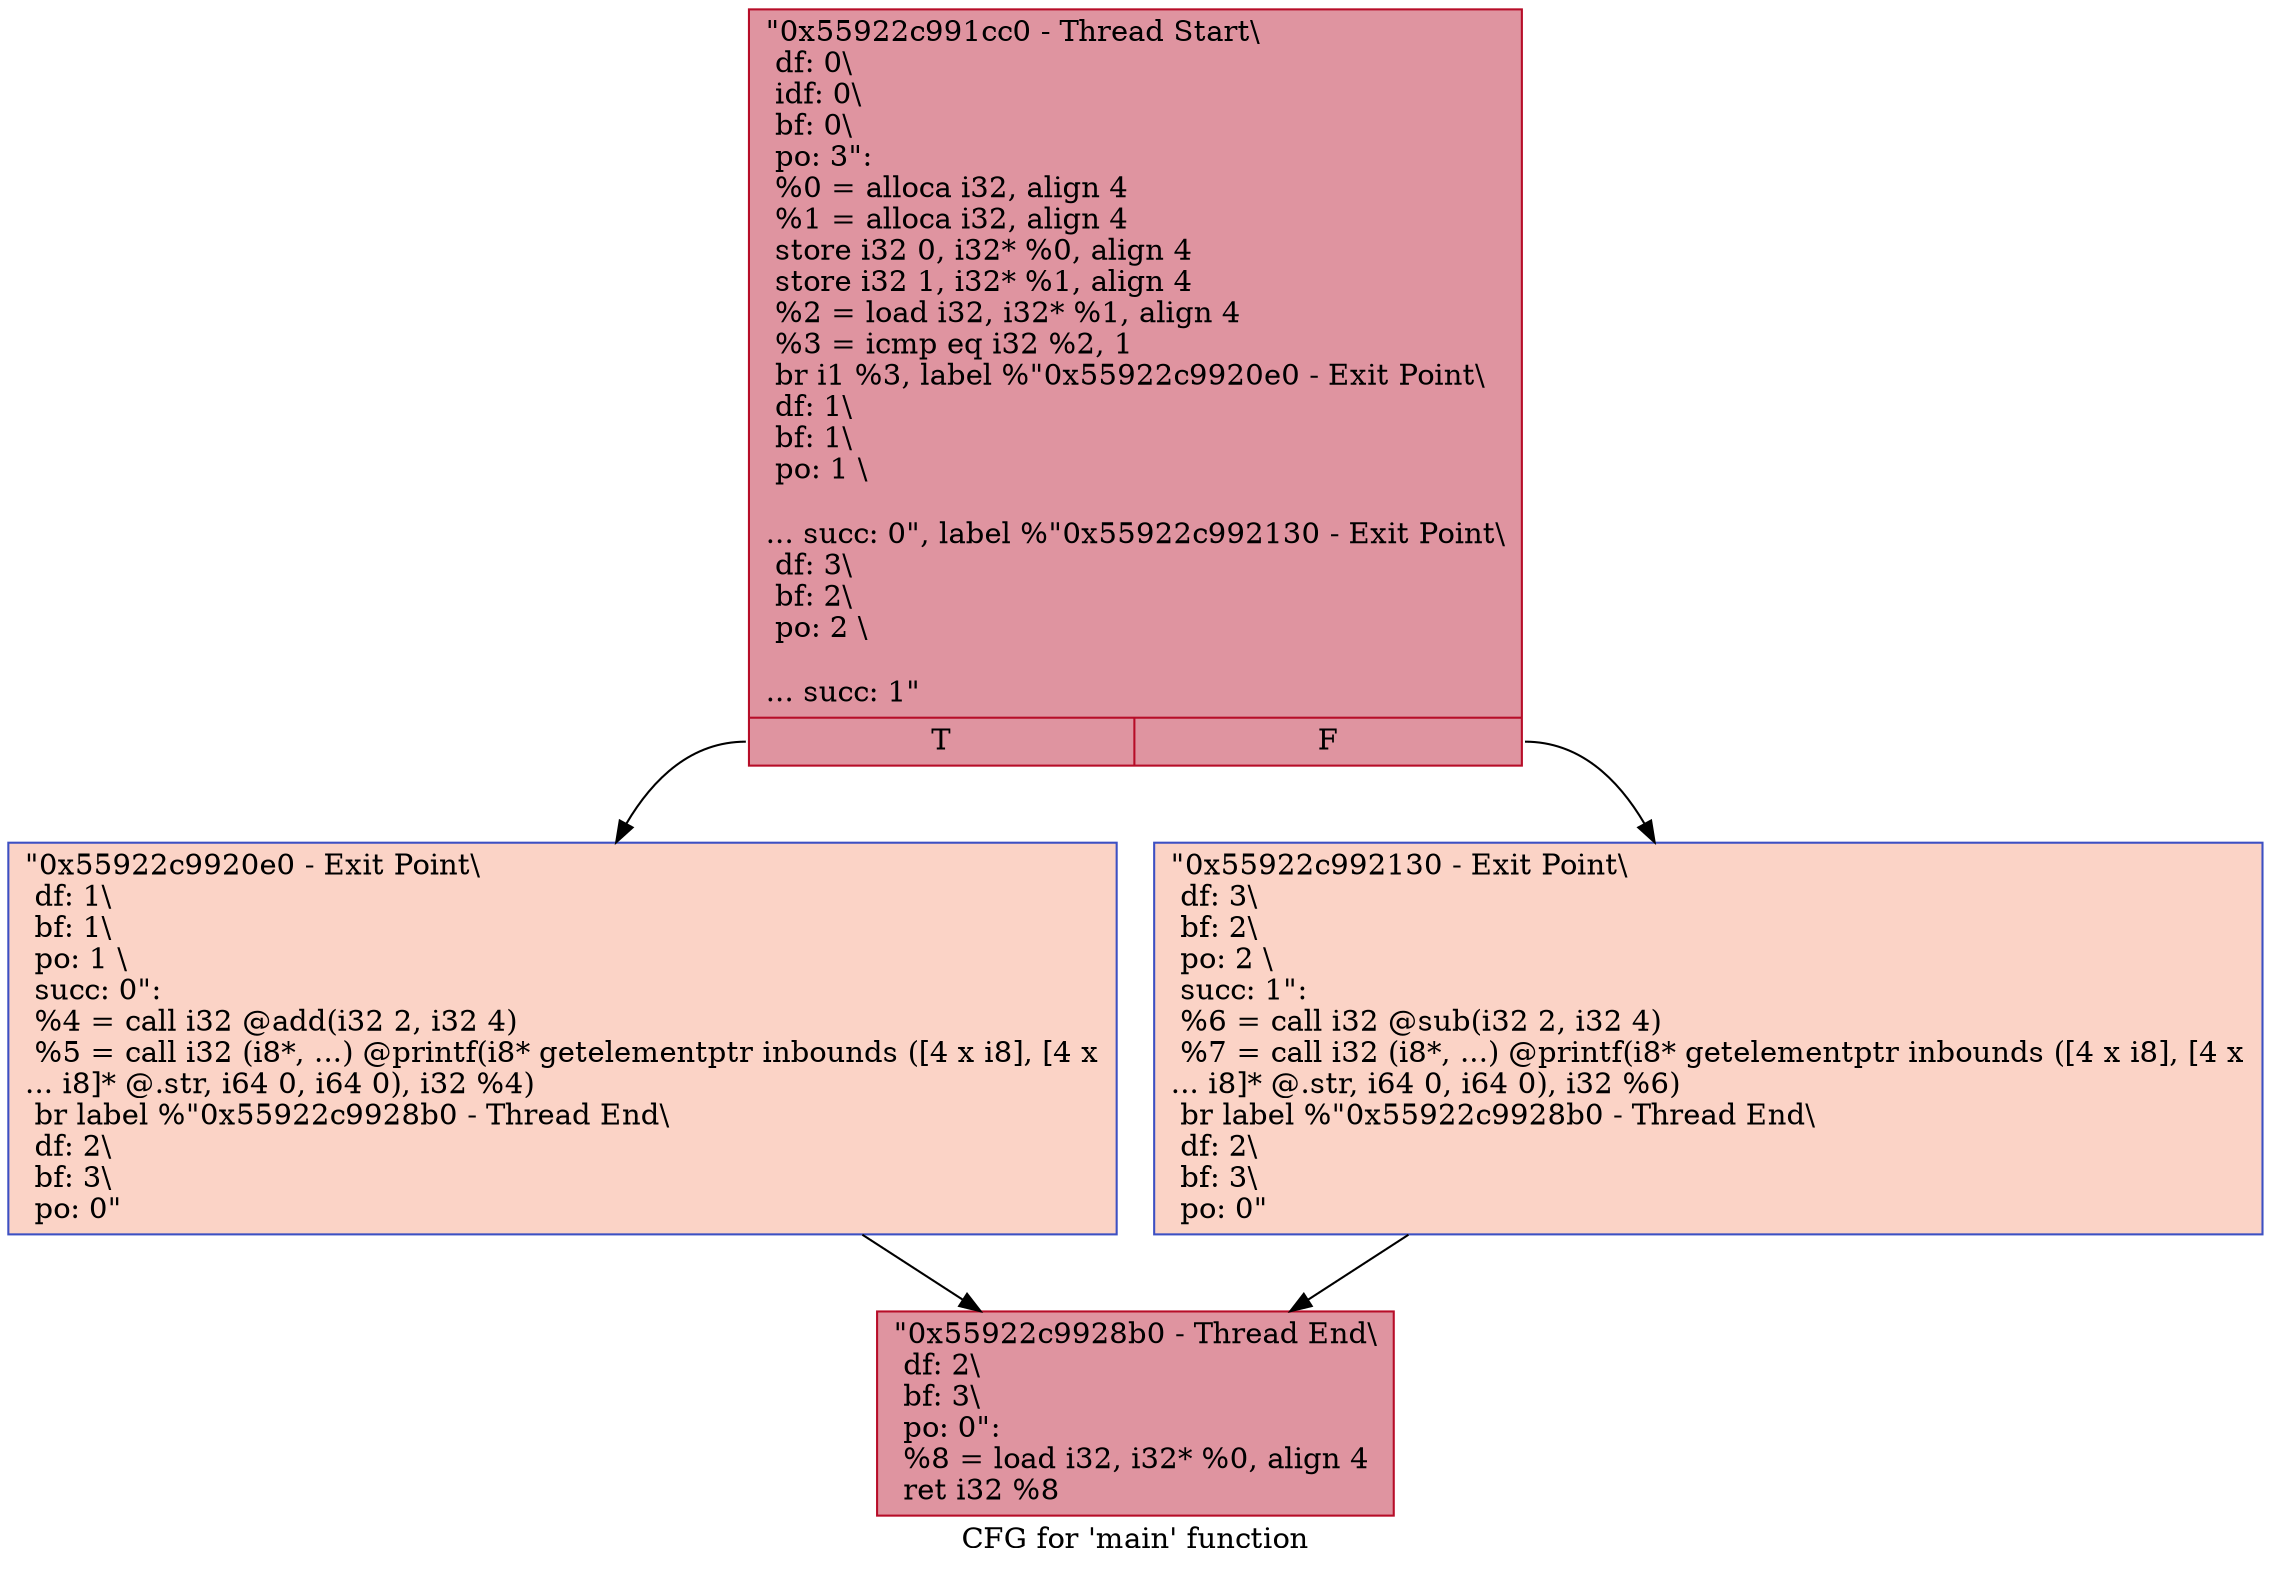 digraph "CFG for 'main' function" {
	label="CFG for 'main' function";

	Node0x55922c991cc0 [shape=record,color="#b70d28ff", style=filled, fillcolor="#b70d2870",label="{\"0x55922c991cc0 - Thread Start\\\l df: 0\\\l idf: 0\\\l bf: 0\\\l po: 3\":\l  %0 = alloca i32, align 4\l  %1 = alloca i32, align 4\l  store i32 0, i32* %0, align 4\l  store i32 1, i32* %1, align 4\l  %2 = load i32, i32* %1, align 4\l  %3 = icmp eq i32 %2, 1\l  br i1 %3, label %\"0x55922c9920e0 - Exit Point\\\l df: 1\\\l bf: 1\\\l po: 1 \\\l\l... succ: 0\", label %\"0x55922c992130 - Exit Point\\\l df: 3\\\l bf: 2\\\l po: 2 \\\l\l... succ: 1\"\l|{<s0>T|<s1>F}}"];
	Node0x55922c991cc0:s0 -> Node0x55922c9920e0;
	Node0x55922c991cc0:s1 -> Node0x55922c992130;
	Node0x55922c9920e0 [shape=record,color="#3d50c3ff", style=filled, fillcolor="#f59c7d70",label="{\"0x55922c9920e0 - Exit Point\\\l df: 1\\\l bf: 1\\\l po: 1 \\\l succ: 0\": \l  %4 = call i32 @add(i32 2, i32 4)\l  %5 = call i32 (i8*, ...) @printf(i8* getelementptr inbounds ([4 x i8], [4 x\l... i8]* @.str, i64 0, i64 0), i32 %4)\l  br label %\"0x55922c9928b0 - Thread End\\\l df: 2\\\l bf: 3\\\l po: 0\"\l}"];
	Node0x55922c9920e0 -> Node0x55922c9928b0;
	Node0x55922c992130 [shape=record,color="#3d50c3ff", style=filled, fillcolor="#f59c7d70",label="{\"0x55922c992130 - Exit Point\\\l df: 3\\\l bf: 2\\\l po: 2 \\\l succ: 1\": \l  %6 = call i32 @sub(i32 2, i32 4)\l  %7 = call i32 (i8*, ...) @printf(i8* getelementptr inbounds ([4 x i8], [4 x\l... i8]* @.str, i64 0, i64 0), i32 %6)\l  br label %\"0x55922c9928b0 - Thread End\\\l df: 2\\\l bf: 3\\\l po: 0\"\l}"];
	Node0x55922c992130 -> Node0x55922c9928b0;
	Node0x55922c9928b0 [shape=record,color="#b70d28ff", style=filled, fillcolor="#b70d2870",label="{\"0x55922c9928b0 - Thread End\\\l df: 2\\\l bf: 3\\\l po: 0\": \l  %8 = load i32, i32* %0, align 4\l  ret i32 %8\l}"];
}
